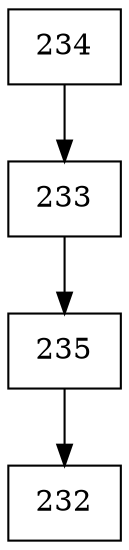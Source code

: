 digraph G {
  node [shape=record];
  node0 [label="{234}"];
  node0 -> node1;
  node1 [label="{233}"];
  node1 -> node2;
  node2 [label="{235}"];
  node2 -> node3;
  node3 [label="{232}"];
}
